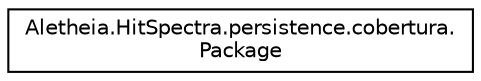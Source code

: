 digraph "Graphical Class Hierarchy"
{
  edge [fontname="Helvetica",fontsize="10",labelfontname="Helvetica",labelfontsize="10"];
  node [fontname="Helvetica",fontsize="10",shape=record];
  rankdir="LR";
  Node0 [label="Aletheia.HitSpectra.persistence.cobertura.\lPackage",height=0.2,width=0.4,color="black", fillcolor="white", style="filled",URL="$class_aletheia_1_1_hit_spectra_1_1persistence_1_1cobertura_1_1_package.html"];
}
